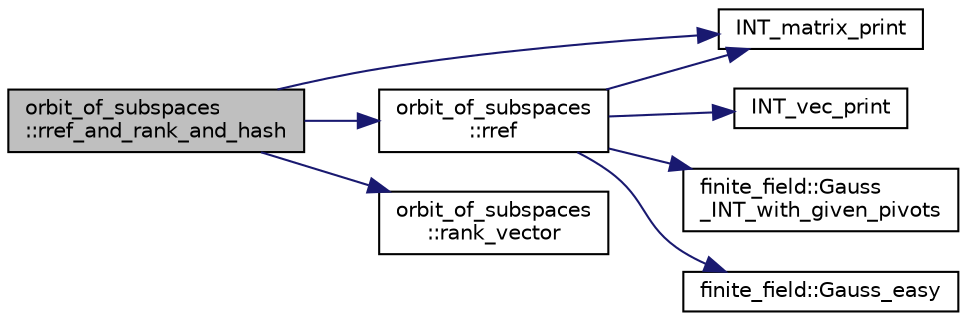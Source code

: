digraph "orbit_of_subspaces::rref_and_rank_and_hash"
{
  edge [fontname="Helvetica",fontsize="10",labelfontname="Helvetica",labelfontsize="10"];
  node [fontname="Helvetica",fontsize="10",shape=record];
  rankdir="LR";
  Node239 [label="orbit_of_subspaces\l::rref_and_rank_and_hash",height=0.2,width=0.4,color="black", fillcolor="grey75", style="filled", fontcolor="black"];
  Node239 -> Node240 [color="midnightblue",fontsize="10",style="solid",fontname="Helvetica"];
  Node240 [label="orbit_of_subspaces\l::rref",height=0.2,width=0.4,color="black", fillcolor="white", style="filled",URL="$d5/d64/classorbit__of__subspaces.html#a35f848711624544bf7d73df13b32152a"];
  Node240 -> Node241 [color="midnightblue",fontsize="10",style="solid",fontname="Helvetica"];
  Node241 [label="INT_matrix_print",height=0.2,width=0.4,color="black", fillcolor="white", style="filled",URL="$d5/db4/io__and__os_8h.html#afd4180a24bef3a2b584668a4eaf607ff"];
  Node240 -> Node242 [color="midnightblue",fontsize="10",style="solid",fontname="Helvetica"];
  Node242 [label="INT_vec_print",height=0.2,width=0.4,color="black", fillcolor="white", style="filled",URL="$df/dbf/sajeeb_8_c.html#a79a5901af0b47dd0d694109543c027fe"];
  Node240 -> Node243 [color="midnightblue",fontsize="10",style="solid",fontname="Helvetica"];
  Node243 [label="finite_field::Gauss\l_INT_with_given_pivots",height=0.2,width=0.4,color="black", fillcolor="white", style="filled",URL="$df/d5a/classfinite__field.html#a4189c0ddba7c456ea23d8004fef59be0"];
  Node240 -> Node244 [color="midnightblue",fontsize="10",style="solid",fontname="Helvetica"];
  Node244 [label="finite_field::Gauss_easy",height=0.2,width=0.4,color="black", fillcolor="white", style="filled",URL="$df/d5a/classfinite__field.html#a32761bf6c4a41f24b7193352127db8e7"];
  Node239 -> Node245 [color="midnightblue",fontsize="10",style="solid",fontname="Helvetica"];
  Node245 [label="orbit_of_subspaces\l::rank_vector",height=0.2,width=0.4,color="black", fillcolor="white", style="filled",URL="$d5/d64/classorbit__of__subspaces.html#af50d49d04ce89cb5b061d03db31d84cc"];
  Node239 -> Node241 [color="midnightblue",fontsize="10",style="solid",fontname="Helvetica"];
}
